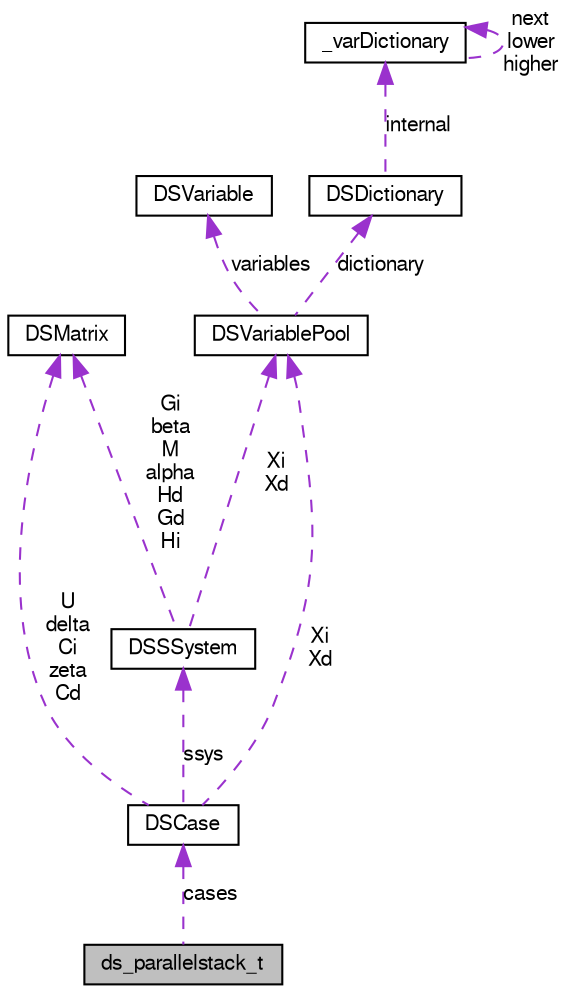digraph G
{
  edge [fontname="FreeSans",fontsize="10",labelfontname="FreeSans",labelfontsize="10"];
  node [fontname="FreeSans",fontsize="10",shape=record];
  Node1 [label="ds_parallelstack_t",height=0.2,width=0.4,color="black", fillcolor="grey75", style="filled" fontcolor="black"];
  Node2 -> Node1 [dir=back,color="darkorchid3",fontsize="10",style="dashed",label="cases",fontname="FreeSans"];
  Node2 [label="DSCase",height=0.2,width=0.4,color="black", fillcolor="white", style="filled",URL="$struct_d_s_case.html",tooltip="Data type used to represent a case."];
  Node3 -> Node2 [dir=back,color="darkorchid3",fontsize="10",style="dashed",label="Xi\nXd",fontname="FreeSans"];
  Node3 [label="DSVariablePool",height=0.2,width=0.4,color="black", fillcolor="white", style="filled",URL="$struct_d_s_variable_pool.html",tooltip="User-level variable pool."];
  Node4 -> Node3 [dir=back,color="darkorchid3",fontsize="10",style="dashed",label="variables",fontname="FreeSans"];
  Node4 [label="DSVariable",height=0.2,width=0.4,color="black", fillcolor="white", style="filled",URL="$struct_d_s_variable.html",tooltip="Basic variable structure containing name, value and NSString with special unicode..."];
  Node5 -> Node3 [dir=back,color="darkorchid3",fontsize="10",style="dashed",label="dictionary",fontname="FreeSans"];
  Node5 [label="DSDictionary",height=0.2,width=0.4,color="black", fillcolor="white", style="filled",URL="$struct_d_s_dictionary.html"];
  Node6 -> Node5 [dir=back,color="darkorchid3",fontsize="10",style="dashed",label="internal",fontname="FreeSans"];
  Node6 [label="_varDictionary",height=0.2,width=0.4,color="black", fillcolor="white", style="filled",URL="$struct__var_dictionary.html",tooltip="Internal dictionary structure."];
  Node6 -> Node6 [dir=back,color="darkorchid3",fontsize="10",style="dashed",label="next\nlower\nhigher",fontname="FreeSans"];
  Node7 -> Node2 [dir=back,color="darkorchid3",fontsize="10",style="dashed",label="ssys",fontname="FreeSans"];
  Node7 [label="DSSSystem",height=0.2,width=0.4,color="black", fillcolor="white", style="filled",URL="$struct_d_s_s_system.html",tooltip="Data type representing an S-System."];
  Node3 -> Node7 [dir=back,color="darkorchid3",fontsize="10",style="dashed",label="Xi\nXd",fontname="FreeSans"];
  Node8 -> Node7 [dir=back,color="darkorchid3",fontsize="10",style="dashed",label="Gi\nbeta\nM\nalpha\nHd\nGd\nHi",fontname="FreeSans"];
  Node8 [label="DSMatrix",height=0.2,width=0.4,color="black", fillcolor="white", style="filled",URL="$struct_d_s_matrix.html",tooltip="Data type representing a matrix."];
  Node8 -> Node2 [dir=back,color="darkorchid3",fontsize="10",style="dashed",label="U\ndelta\nCi\nzeta\nCd",fontname="FreeSans"];
}
